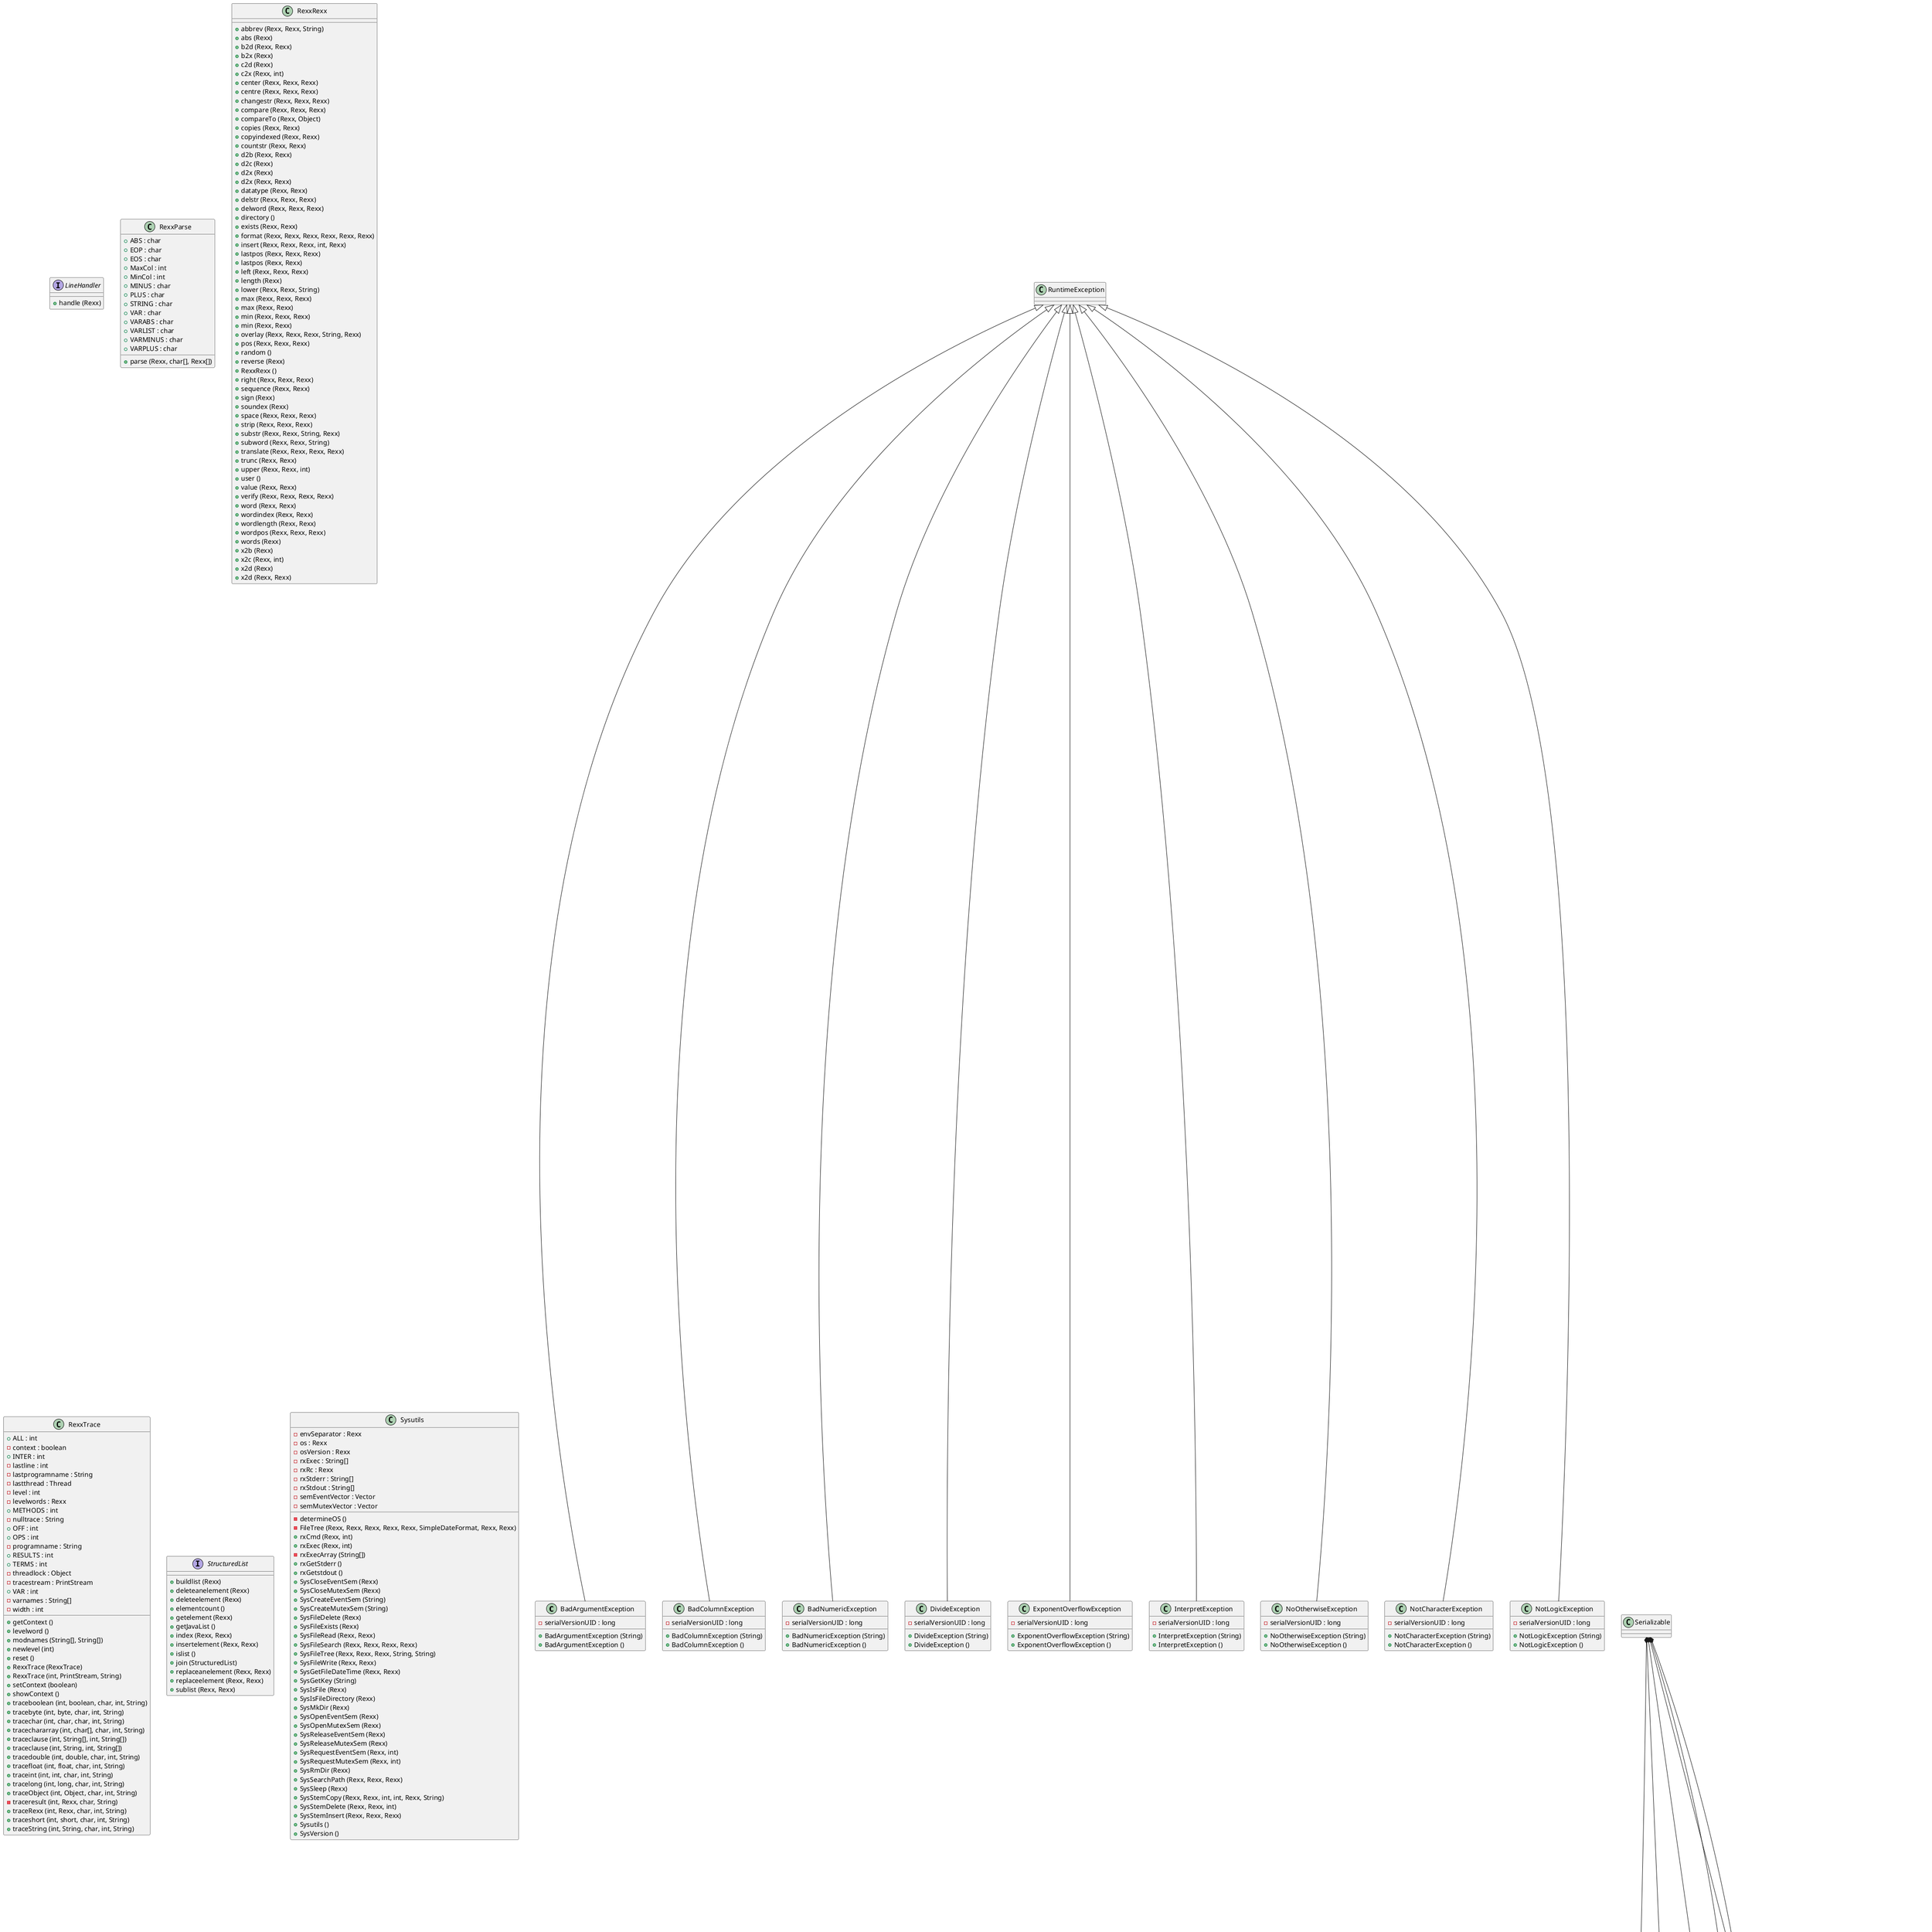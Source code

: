 @startuml
set separator none
class BadArgumentException {
 +BadArgumentException (String)
 +BadArgumentException ()
 -serialVersionUID : long
}
class BadColumnException {
 +BadColumnException (String)
 +BadColumnException ()
 -serialVersionUID : long
}
class BadNumericException {
 +BadNumericException (String)
 +BadNumericException ()
 -serialVersionUID : long
}
class DivideException {
 +DivideException (String)
 +DivideException ()
 -serialVersionUID : long
}
class ExponentOverflowException {
 +ExponentOverflowException (String)
 +ExponentOverflowException ()
 -serialVersionUID : long
}
class InterpretException {
 +InterpretException (String)
 +InterpretException ()
 -serialVersionUID : long
}
interface LineHandler {
 +handle (Rexx)
}
class NoOtherwiseException {
 +NoOtherwiseException (String)
 +NoOtherwiseException ()
 -serialVersionUID : long
}
class NotCharacterException {
 +NotCharacterException (String)
 +NotCharacterException ()
 -serialVersionUID : long
}
class NotLogicException {
 +NotLogicException (String)
 +NotLogicException ()
 -serialVersionUID : long
}
class RexxAddress {
 +execAddress (String, String, Object, Object, int, Object, int)
 +execAddress (String, Rexx, Object, Object, int, Object, int)
 +getSystemAddressee ()
 +RC ()
 +Say (char[])
 -command : String
 -exitcode : Rexx
 -serialVersionUID : long
 -StdOut : ConcurrentLinkedDeque
 -sysaddr : Rexx
}
class RexxComparator {
 +compare (Object, Object)
 +RexxComparator ()
 -serialVersionUID : long
}
class Rexx {
 +abbrev (Rexx, Rexx)
 +abs ()
 +append (Rexx)
 +b2d (Rexx)
 +b2x ()
 +buildlist (Rexx, Rexx)
 +buildMap (Object, Object)
 +buildmap (Object, Object)
 +c2d ()
 +c2x ()
 +center (Rexx, Rexx)
 +centre (Rexx, Rexx)
 +changestr (Rexx, Rexx)
 -charaddsub (char[], char[], int)
 +charAt (int)
 +checkextraquotes (Rexx, Rexx, Rexx)
 +clear ()
 +compare (Rexx, Rexx)
 +compareTo (Object)
 -concat (RexxSet, Rexx, int)
 +containsKey (Object)
 +containsValue (Object)
 +copies (Rexx)
 +copyIndexed (Rexx)
 +copyindexed (Rexx)
 +count (Rexx)
 +countstr (Rexx)
 -cut (int)
 +d2b (Rexx)
 +d2c ()
 +d2x ()
 +d2x (Rexx)
 +datatype (Rexx)
 +deleteanelement (Rexx)
 +deleteelement (Rexx)
 +delimiterinfo (Rexx, Rexx)
 +delstr (Rexx, Rexx)
 +delword (Rexx, Rexx)
 -docompare (RexxSet, Rexx)
 -docomparestrict (RexxSet, Rexx)
 -dodivide (char, RexxSet, Rexx)
 +dumplist (Rexx, String, String, String)
 +dumplist ()
 +dumpvar (Rexx, String)
 +dumpvar ()
 +elementcount ()
 +elementname ()
 +elementvalue ()
 +entrySet ()
 +equals (Object)
 +exists (Rexx)
 -finish (int, boolean)
 +first ()
 +flatlist ()
 +format (Rexx, Rexx, Rexx, Rexx, Rexx)
 +get (Object)
 +getdelims (Rexx)
 +getelement (Rexx)
 +getflags (Rexx)
 +getJavaList ()
 +getnode (Rexx)
 +getrules (Rexx)
 +hashCode ()
 +head ()
 +index (Rexx, Rexx)
 +insert (Rexx, Rexx, Rexx, Rexx)
 +insertelement (Rexx, Rexx)
 -intcheck (int, int)
 -intlength ()
 -intwords ()
 +isEmpty ()
 +isIndexed ()
 +isindexed ()
 +islist ()
 +iterator ()
 +join (StructuredList)
 +keys ()
 +keySet ()
 +lastpos (Rexx, Rexx)
 +lastpos (Rexx)
 -layout ()
 ~layoutnum ()
 +left (Rexx, Rexx)
 +length ()
 +lower (Rexx, Rexx)
 +max (Rexx)
 +maxval ()
 +metamap (Rexx, Rexx, Rexx)
 +min (Rexx)
 +minval ()
 +OpAdd (RexxSet, Rexx)
 +OpAnd (RexxSet, Rexx)
 +OpCc (RexxSet, Rexx)
 +OpCcblank (RexxSet, Rexx)
 +OpDiv (RexxSet, Rexx)
 +OpDivI (RexxSet, Rexx)
 +OpEq (RexxSet, Rexx)
 +OpEqS (RexxSet, Rexx)
 +OpGt (RexxSet, Rexx)
 +OpGtEq (RexxSet, Rexx)
 +OpGtEqS (RexxSet, Rexx)
 +OpGtS (RexxSet, Rexx)
 +OpLt (RexxSet, Rexx)
 +OpLtEq (RexxSet, Rexx)
 +OpLtEqS (RexxSet, Rexx)
 +OpLtS (RexxSet, Rexx)
 +OpMinus (RexxSet)
 +OpMult (RexxSet, Rexx)
 +OpNot (RexxSet)
 +OpNotEq (RexxSet, Rexx)
 +OpNotEqS (RexxSet, Rexx)
 +OpOr (RexxSet, Rexx)
 +OpPlus (RexxSet)
 +OpPow (RexxSet, Rexx)
 +OpRem (RexxSet, Rexx)
 +OpSub (RexxSet, Rexx)
 -optioncheck (String)
 +OpXor (RexxSet, Rexx)
 +overlay (Rexx, Rexx, Rexx, Rexx)
 -padcheck ()
 +pos (Rexx, Rexx)
 +put (Object, Rexx)
 +put (Object, Object)
 +putAll (Rexx)
 +putAll (Map)
 +reconstructlist (Rexx, Rexx, Rexx)
 +remove (Object)
 +replaceanelement (Rexx, Rexx)
 +replaceelement (Rexx, Rexx)
 +rest ()
 +reverse ()
 +reverselist ()
 +Rexx (Map)
 +Rexx ()
 ~Rexx (char[], boolean)
 +Rexx (double)
 +Rexx (float)
 +Rexx (long)
 +Rexx (int)
 +Rexx (short)
 +Rexx (byte)
 +Rexx (boolean)
 +Rexx (Rexx)
 +Rexx (String[])
 +Rexx (CharSequence)
 +Rexx (String)
 +Rexx (char[])
 +Rexx (char)
 +right (Rexx, Rexx)
 -round (int)
 +rules ()
 -sa2ca (String[])
 +sequence (Rexx)
 +setRexxMap (Object[], Object[], Rexx)
 +sign ()
 +significance ()
 +size (int)
 +soundex ()
 +space (Rexx, Rexx)
 +strip (Rexx, Rexx)
 +sublist (Rexx, Rexx)
 +substr (Rexx, Rexx, Rexx)
 +subword (Rexx, Rexx)
 +sum ()
 +tail ()
 +testnode (Rexx)
 +toboolean ()
 +tobyte ()
 +toByteArray ()
 +tochar (char[])
 +tochar (String)
 +tochar ()
 +tochararray (Rexx)
 +tochararray (char)
 +toCharArray ()
 +todouble ()
 +tofloat ()
 +toint ()
 +tolong ()
 +toMap ()
 +toRexx (String)
 +toRexx (char[])
 +toshort ()
 +toString (Rexx)
 +toString ()
 +translate (Rexx, Rexx, Rexx)
 +trunc (Rexx)
 +upper (Rexx, Rexx)
 +value (Rexx)
 +values ()
 +verify (Rexx, Rexx, Rexx)
 +word (Rexx)
 +wordindex (Rexx)
 +wordlength (Rexx)
 +wordpos (Rexx, Rexx)
 +words ()
 +wrap (Object)
 +x2b ()
 +x2c ()
 +x2d ()
 +x2d (Rexx)
 ~chars : char[]
 ~coll : Hashtable
 +DefaultDigits : int
 +DefaultForm : byte
 ~dig : int
 +Digits09 : String
 ~exp : int
 ~form : byte
 +Hexes : char[]
 ~ind : byte
 ~isneg : byte
 ~ispos : byte
 ~iszero : byte
 +Lowers : String
 ~mant : char[]
 ~MaxArg : int
 ~MaxExp : int
 ~MinArg : int
 ~MinExp : int
 ~NotaNum : byte
 -serialVersionUID : long
 +Uppers : String
}
class Rexx.BaseIterator {
 +BaseIterator (Rexx)
 +hasNext ()
 +next ()
 +remove ()
 base : Rexx
 e : Enumeration
 last : Rexx
 nxt : Rexx
}
class Rexx.KeySet {
 +add (Object)
 +addAll (Collection)
 +clear ()
 +contains (Object)
 +containsAll (Collection)
 +equals (Object)
 +isEmpty ()
 +iterator ()
 +KeySet (Rexx)
 +remove (Object)
 +removeAll (Collection)
 +retainAll (Collection)
 +size ()
 +toArray (Object[])
 +toArray ()
 base : Rexx
}
class Rexx.EntrySet {
 +clear ()
 +contains (Object)
 +containsAll (Collection)
 +EntrySet (Rexx)
 +iterator ()
 +remove (Object)
 +removeAll (Collection)
 +retainAll (Collection)
 +toArray (Object[])
 base2 : Rexx
}
class Rexx.EntrySetIterator {
 +EntrySetIterator (Rexx)
 +next ()
 base2 : Rexx
}
class Rexx.MapEntry {
 +getKey ()
 +getValue ()
 +MapEntry (Rexx, Rexx)
 +setValue (Rexx)
 +setValue (Object)
 base : Rexx
 key : Rexx
}
class Rexx.ValueCollection {
 +clear ()
 +iterator ()
 +size ()
 +ValueCollection (Rexx)
 base : Rexx
}
class Rexx.ValueIterator {
 +next ()
 +ValueIterator (Rexx)
 base2 : Rexx
}
class Rexx.RexxList {
 +add (int, Object)
 +get (int)
 +remove (int)
 +RexxList (StructuredList)
 +set (int, Object)
 +size ()
 +currentlist : StructuredList
}
class Rexx.RxMap {
 +RxMap (Rexx)
}
class RexxDate {
}
class RexxIO {
 +Ask ()
 +AskDark ()
 +AskOne ()
 +File (Rexx)
 +forEachline (LineHandler, Rexx)
 +forEachline (LineHandler)
 +pipeSay (char[])
 +pipeSay (boolean)
 +pipeSay (double)
 +pipeSay (float)
 +pipeSay (long)
 +pipeSay (char)
 +pipeSay (Rexx)
 +pipeSay (String)
 +pipeSay (Object)
 +popOutputStream ()
 +pushOutputStream (OutputStream)
 +Say (char[])
 +Say (boolean)
 +Say (double)
 +Say (float)
 +Say (long)
 +Say (char)
 +Say (Rexx)
 +Say (String)
 +Say (Object)
 +setOutputStream (OutputStream)
 -fileIn : BufferedReader
 -serialVersionUID : long
 -StdIn : BufferedReader
 -StdOut : ConcurrentLinkedDeque
}
class RexxNode {
 +RexxNode (Rexx)
 +initleaf : Rexx
 +leaf : Rexx
 -serialVersionUID : long
}
interface RexxOperators {
 +OpAdd (RexxSet, Rexx)
 +OpAnd (RexxSet, Rexx)
 +OpCc (RexxSet, Rexx)
 +OpCcblank (RexxSet, Rexx)
 +OpDiv (RexxSet, Rexx)
 +OpDivI (RexxSet, Rexx)
 +OpEq (RexxSet, Rexx)
 +OpEqS (RexxSet, Rexx)
 +OpGt (RexxSet, Rexx)
 +OpGtEq (RexxSet, Rexx)
 +OpGtEqS (RexxSet, Rexx)
 +OpGtS (RexxSet, Rexx)
 +OpLt (RexxSet, Rexx)
 +OpLtEq (RexxSet, Rexx)
 +OpLtEqS (RexxSet, Rexx)
 +OpLtS (RexxSet, Rexx)
 +OpMinus (RexxSet)
 +OpMult (RexxSet, Rexx)
 +OpNot (RexxSet)
 +OpNotEq (RexxSet, Rexx)
 +OpNotEqS (RexxSet, Rexx)
 +OpOr (RexxSet, Rexx)
 +OpPlus (RexxSet)
 +OpPow (RexxSet, Rexx)
 +OpRem (RexxSet, Rexx)
 +OpSub (RexxSet, Rexx)
 +OpXor (RexxSet, Rexx)
}
class RexxParse {
 +parse (Rexx, char[], Rexx[])
 +ABS : char
 +EOP : char
 +EOS : char
 +MaxCol : int
 +MinCol : int
 +MINUS : char
 +PLUS : char
 +STRING : char
 +VAR : char
 +VARABS : char
 +VARLIST : char
 +VARMINUS : char
 +VARPLUS : char
}
class RexxRexx {
 +abbrev (Rexx, Rexx, String)
 +abs (Rexx)
 +b2d (Rexx, Rexx)
 +b2x (Rexx)
 +c2d (Rexx)
 +c2x (Rexx, int)
 +center (Rexx, Rexx, Rexx)
 +centre (Rexx, Rexx, Rexx)
 +changestr (Rexx, Rexx, Rexx)
 +compare (Rexx, Rexx, Rexx)
 +compareTo (Rexx, Object)
 +copies (Rexx, Rexx)
 +copyindexed (Rexx, Rexx)
 +countstr (Rexx, Rexx)
 +d2b (Rexx, Rexx)
 +d2c (Rexx)
 +d2x (Rexx)
 +d2x (Rexx, Rexx)
 +datatype (Rexx, Rexx)
 +delstr (Rexx, Rexx, Rexx)
 +delword (Rexx, Rexx, Rexx)
 +directory ()
 +exists (Rexx, Rexx)
 +format (Rexx, Rexx, Rexx, Rexx, Rexx, Rexx)
 +insert (Rexx, Rexx, Rexx, int, Rexx)
 +lastpos (Rexx, Rexx, Rexx)
 +lastpos (Rexx, Rexx)
 +left (Rexx, Rexx, Rexx)
 +length (Rexx)
 +lower (Rexx, Rexx, String)
 +max (Rexx, Rexx, Rexx)
 +max (Rexx, Rexx)
 +min (Rexx, Rexx, Rexx)
 +min (Rexx, Rexx)
 +overlay (Rexx, Rexx, Rexx, String, Rexx)
 +pos (Rexx, Rexx, Rexx)
 +random ()
 +reverse (Rexx)
 +RexxRexx ()
 +right (Rexx, Rexx, Rexx)
 +sequence (Rexx, Rexx)
 +sign (Rexx)
 +soundex (Rexx)
 +space (Rexx, Rexx, Rexx)
 +strip (Rexx, Rexx, Rexx)
 +substr (Rexx, Rexx, String, Rexx)
 +subword (Rexx, Rexx, String)
 +translate (Rexx, Rexx, Rexx, Rexx)
 +trunc (Rexx, Rexx)
 +upper (Rexx, Rexx, int)
 +user ()
 +value (Rexx, Rexx)
 +verify (Rexx, Rexx, Rexx, Rexx)
 +word (Rexx, Rexx)
 +wordindex (Rexx, Rexx)
 +wordlength (Rexx, Rexx)
 +wordpos (Rexx, Rexx, Rexx)
 +words (Rexx)
 +x2b (Rexx)
 +x2c (Rexx, int)
 +x2d (Rexx)
 +x2d (Rexx, Rexx)
}
class RexxSet {
 +formword ()
 +RexxSet (RexxSet)
 +RexxSet (int, byte)
 +RexxSet (int)
 +RexxSet ()
 +setDigits (Rexx)
 +setForm (Rexx)
 +DEFAULT_DIGITS : int
 +DEFAULT_FORM : byte
 +digits : int
 +ENGINEERING : byte
 +form : byte
 +PLAIN : byte
 +SCIENTIFIC : byte
 -serialVersionUID : long
}
class RexxStream {
 +charin (Rexx, int, int)
 +charout (Rexx)
 +charout (Rexx, Rexx, int)
 +chars (Rexx)
 +linein (Rexx, int, int)
 +linein ()
 +lineout (Rexx, Rexx, int)
 +lineout (Rexx)
 +lines (Rexx)
 +pull ()
 +RexxStream ()
 +stream (Rexx, Rexx, Rexx)
 -fileHandles : TreeMap
}
class RexxStream.FileHandle {
 +available ()
 +close ()
 +FileHandle (String, String)
 +getState ()
 +isReady ()
 +isWritable ()
 +makeWritable ()
 +readChar (int, int)
 +readLine (int, int)
 +readUTF8Char ()
 +setSeekPosition (Rexx, Rexx)
 +writeChar (Rexx, int)
 +writeLine (Rexx, int)
 -charread : Rexx
 -charwrite : Rexx
 ERROR : char
 -isWritable : boolean
 -lineread : Rexx
 -linewrite : Rexx
 -mode : Rexx
 NOTREADY : char
 -readChannel : FileChannel
 -readpos : Rexx
 READY : char
 -state : char
 -tpath : Path
 UNKNOWN : char
 -writeChannel : FileChannel
 -writepos : Rexx
}
class RexxTaskPool {
 +execute (Runnable)
 +execute (Object, String)
 +RexxTaskPool (Object, String)
 +RexxTaskPool (int, int)
 +RexxTaskPool ()
 +run ()
 +start (Object, String)
 +startmain (Object, String)
 +startrunnable (Runnable)
 +waitforallpools ()
 +waituntildone ()
 ca1 : Class[]
 poolmap : HashMap
 -poolno : Rexx
 +poolnumber : int
 -poolsiz3 : Rexx
 +poolsize : int
 -realtask : Object
 sa0 : String[]
 -saveparms : String
 +threadpool : ThreadPoolExecutor
}
class RexxTime {
 +Date (Rexx, Rexx, Rexx, Rexx, Rexx)
 +date (Rexx, Rexx, Rexx, Rexx, Rexx)
 +Date (Rexx)
 +date (Rexx)
 +Date ()
 +date ()
 -DateFormat (Rexx, Rexx, Rexx)
 -Leap (Rexx)
 -main (String[])
 -nativeDate ()
 +RexxTime ()
 +time (Rexx)
 +Time (Rexx)
 +time (char)
 -Time2Date (Rexx)
 -Time2Date2 (Rexx)
 -timeFormatC (Rexx, Rexx)
 Months : Rexx
 months3 : Rexx
 starttime : Rexx
 WeekDays : Rexx
}
class RexxTrace {
 +getContext ()
 +levelword ()
 +modnames (String[], String[])
 +newlevel (int)
 +reset ()
 +RexxTrace (RexxTrace)
 +RexxTrace (int, PrintStream, String)
 +setContext (boolean)
 +showContext ()
 +traceboolean (int, boolean, char, int, String)
 +tracebyte (int, byte, char, int, String)
 +tracechar (int, char, char, int, String)
 +tracechararray (int, char[], char, int, String)
 +traceclause (int, String[], int, String[])
 +traceclause (int, String, int, String[])
 +tracedouble (int, double, char, int, String)
 +tracefloat (int, float, char, int, String)
 +traceint (int, int, char, int, String)
 +tracelong (int, long, char, int, String)
 +traceObject (int, Object, char, int, String)
 -traceresult (int, Rexx, char, String)
 +traceRexx (int, Rexx, char, int, String)
 +traceshort (int, short, char, int, String)
 +traceString (int, String, char, int, String)
 +ALL : int
 -context : boolean
 +INTER : int
 -lastline : int
 -lastprogramname : String
 -lastthread : Thread
 -level : int
 -levelwords : Rexx
 +METHODS : int
 -nulltrace : String
 +OFF : int
 +OPS : int
 -programname : String
 +RESULTS : int
 +TERMS : int
 -threadlock : Object
 -tracestream : PrintStream
 +VAR : int
 -varnames : String[]
 -width : int
}
class RexxUtil {
 +d2x (Rexx, int)
 +doublePow (double, int)
 +doubleToRexx (double, int)
 +floatPow (double, int)
 +format (Rexx, int, int, int, int, char)
 -hexint (char)
 +translate (char[], char[], char[], char)
 +trunc (Rexx, int)
 +x2b (Rexx)
 +x2c (Rexx)
 +x2d (Rexx, int)
 -one : Rexx
 -serialVersionUID : long
 -sixteen : Rexx
 -zero : Rexx
}
class RexxWords {
 +abbrev (char[], char[], int)
 +centre (char[], int, char)
 +changestr (char[], char[], char[])
 +compare (char[], char[], char)
 +countstr (char[], char[])
 +delstr (char[], int, int)
 +delword (char[], int, int)
 +insert (char[], char[], int, int, char)
 +nextblank (char[], int)
 +nextnonblank (char[], int)
 +overlay (char[], char[], int, int, char)
 +pos (char[], char[], int)
 +pos (String, String, int)
 +pos (char, char[], int)
 +pos (char, String, int)
 +space (char[], int, char)
 +subword (char[], int, int)
 +verify (char[], char[], char, int)
 +verifym (char[], char[], int)
 +verifyn (char[], char[], int)
 +word (char[], int)
 +wordindex (char[], int)
 +wordlength (char[], int)
 +wordpos (char[], char[], int)
 +words (char[])
 -serialVersionUID : long
}
interface StructuredList {
 +buildlist (Rexx)
 +deleteanelement (Rexx)
 +deleteelement (Rexx)
 +elementcount ()
 +getelement (Rexx)
 +getJavaList ()
 +index (Rexx, Rexx)
 +insertelement (Rexx, Rexx)
 +islist ()
 +join (StructuredList)
 +replaceanelement (Rexx, Rexx)
 +replaceelement (Rexx, Rexx)
 +sublist (Rexx, Rexx)
}
class Sysutils {
 -determineOS ()
 -FileTree (Rexx, Rexx, Rexx, Rexx, Rexx, SimpleDateFormat, Rexx, Rexx)
 +rxCmd (Rexx, int)
 +rxExec (Rexx, int)
 -rxExecArray (String[])
 +rxGetStderr ()
 +rxGetstdout ()
 +SysCloseEventSem (Rexx)
 +SysCloseMutexSem (Rexx)
 +SysCreateEventSem (String)
 +SysCreateMutexSem (String)
 +SysFileDelete (Rexx)
 +SysFileExists (Rexx)
 +SysFileRead (Rexx, Rexx)
 +SysFileSearch (Rexx, Rexx, Rexx, Rexx)
 +SysFileTree (Rexx, Rexx, Rexx, String, String)
 +SysFileWrite (Rexx, Rexx)
 +SysGetFileDateTime (Rexx, Rexx)
 +SysGetKey (String)
 +SysIsFile (Rexx)
 +SysIsFileDirectory (Rexx)
 +SysMkDir (Rexx)
 +SysOpenEventSem (Rexx)
 +SysOpenMutexSem (Rexx)
 +SysReleaseEventSem (Rexx)
 +SysReleaseMutexSem (Rexx)
 +SysRequestEventSem (Rexx, int)
 +SysRequestMutexSem (Rexx, int)
 +SysRmDir (Rexx)
 +SysSearchPath (Rexx, Rexx, Rexx)
 +SysSleep (Rexx)
 +SysStemCopy (Rexx, Rexx, int, int, Rexx, String)
 +SysStemDelete (Rexx, Rexx, int)
 +SysStemInsert (Rexx, Rexx, Rexx)
 +Sysutils ()
 +SysVersion ()
 -envSeparator : Rexx
 -os : Rexx
 -osVersion : Rexx
 -rxExec : String[]
 -rxRc : Rexx
 -rxStderr : String[]
 -rxStdout : String[]
 -semEventVector : Vector
 -semMutexVector : Vector
}
Rexx.BaseIterator <|-- Rexx.ValueIterator
Rexx <|-- RexxUtil
Rexx.KeySet <|-- Rexx.EntrySet
RuntimeException <|-- NoOtherwiseException
RuntimeException <|-- DivideException
RuntimeException <|-- BadColumnException
Rexx.BaseIterator <|-- Rexx.EntrySetIterator
AbstractCollection <|-- Rexx.ValueCollection
RuntimeException <|-- BadArgumentException
RuntimeException <|-- NotCharacterException
RuntimeException <|-- BadNumericException
Rexx <|-- Rexx.RxMap
RuntimeException <|-- ExponentOverflowException
RuntimeException <|-- InterpretException
RexxTime <|-- RexxDate
AbstractList <|-- Rexx.RexxList
RuntimeException <|-- NotLogicException
Serializable *-- RexxUtil
Serializable *-- RexxWords
Executor *-- RexxTaskPool
Serializable *-- RexxAddress
RexxOperators *-- Rexx
Serializable *-- RexxIO
Iterator *-- Rexx.BaseIterator
java.util.Map *-- Rexx.RxMap
Set *-- Rexx.KeySet
Serializable *-- RexxNode
Map.Entry *-- Rexx.MapEntry
Serializable *-- RexxSet
java.util.Comparator *-- RexxComparator
Rexx --x Rexx.ValueIterator
Rexx --x Rexx.EntrySet
Rexx --x Rexx.EntrySetIterator
Rexx --x Rexx.ValueCollection
Rexx --x Rexx.BaseIterator
Rexx --x Rexx.RxMap
Rexx --x Rexx.KeySet
RexxStream --x RexxStream.FileHandle
Rexx --x Rexx.MapEntry
Rexx --x Rexx.RexxList
@enduml
